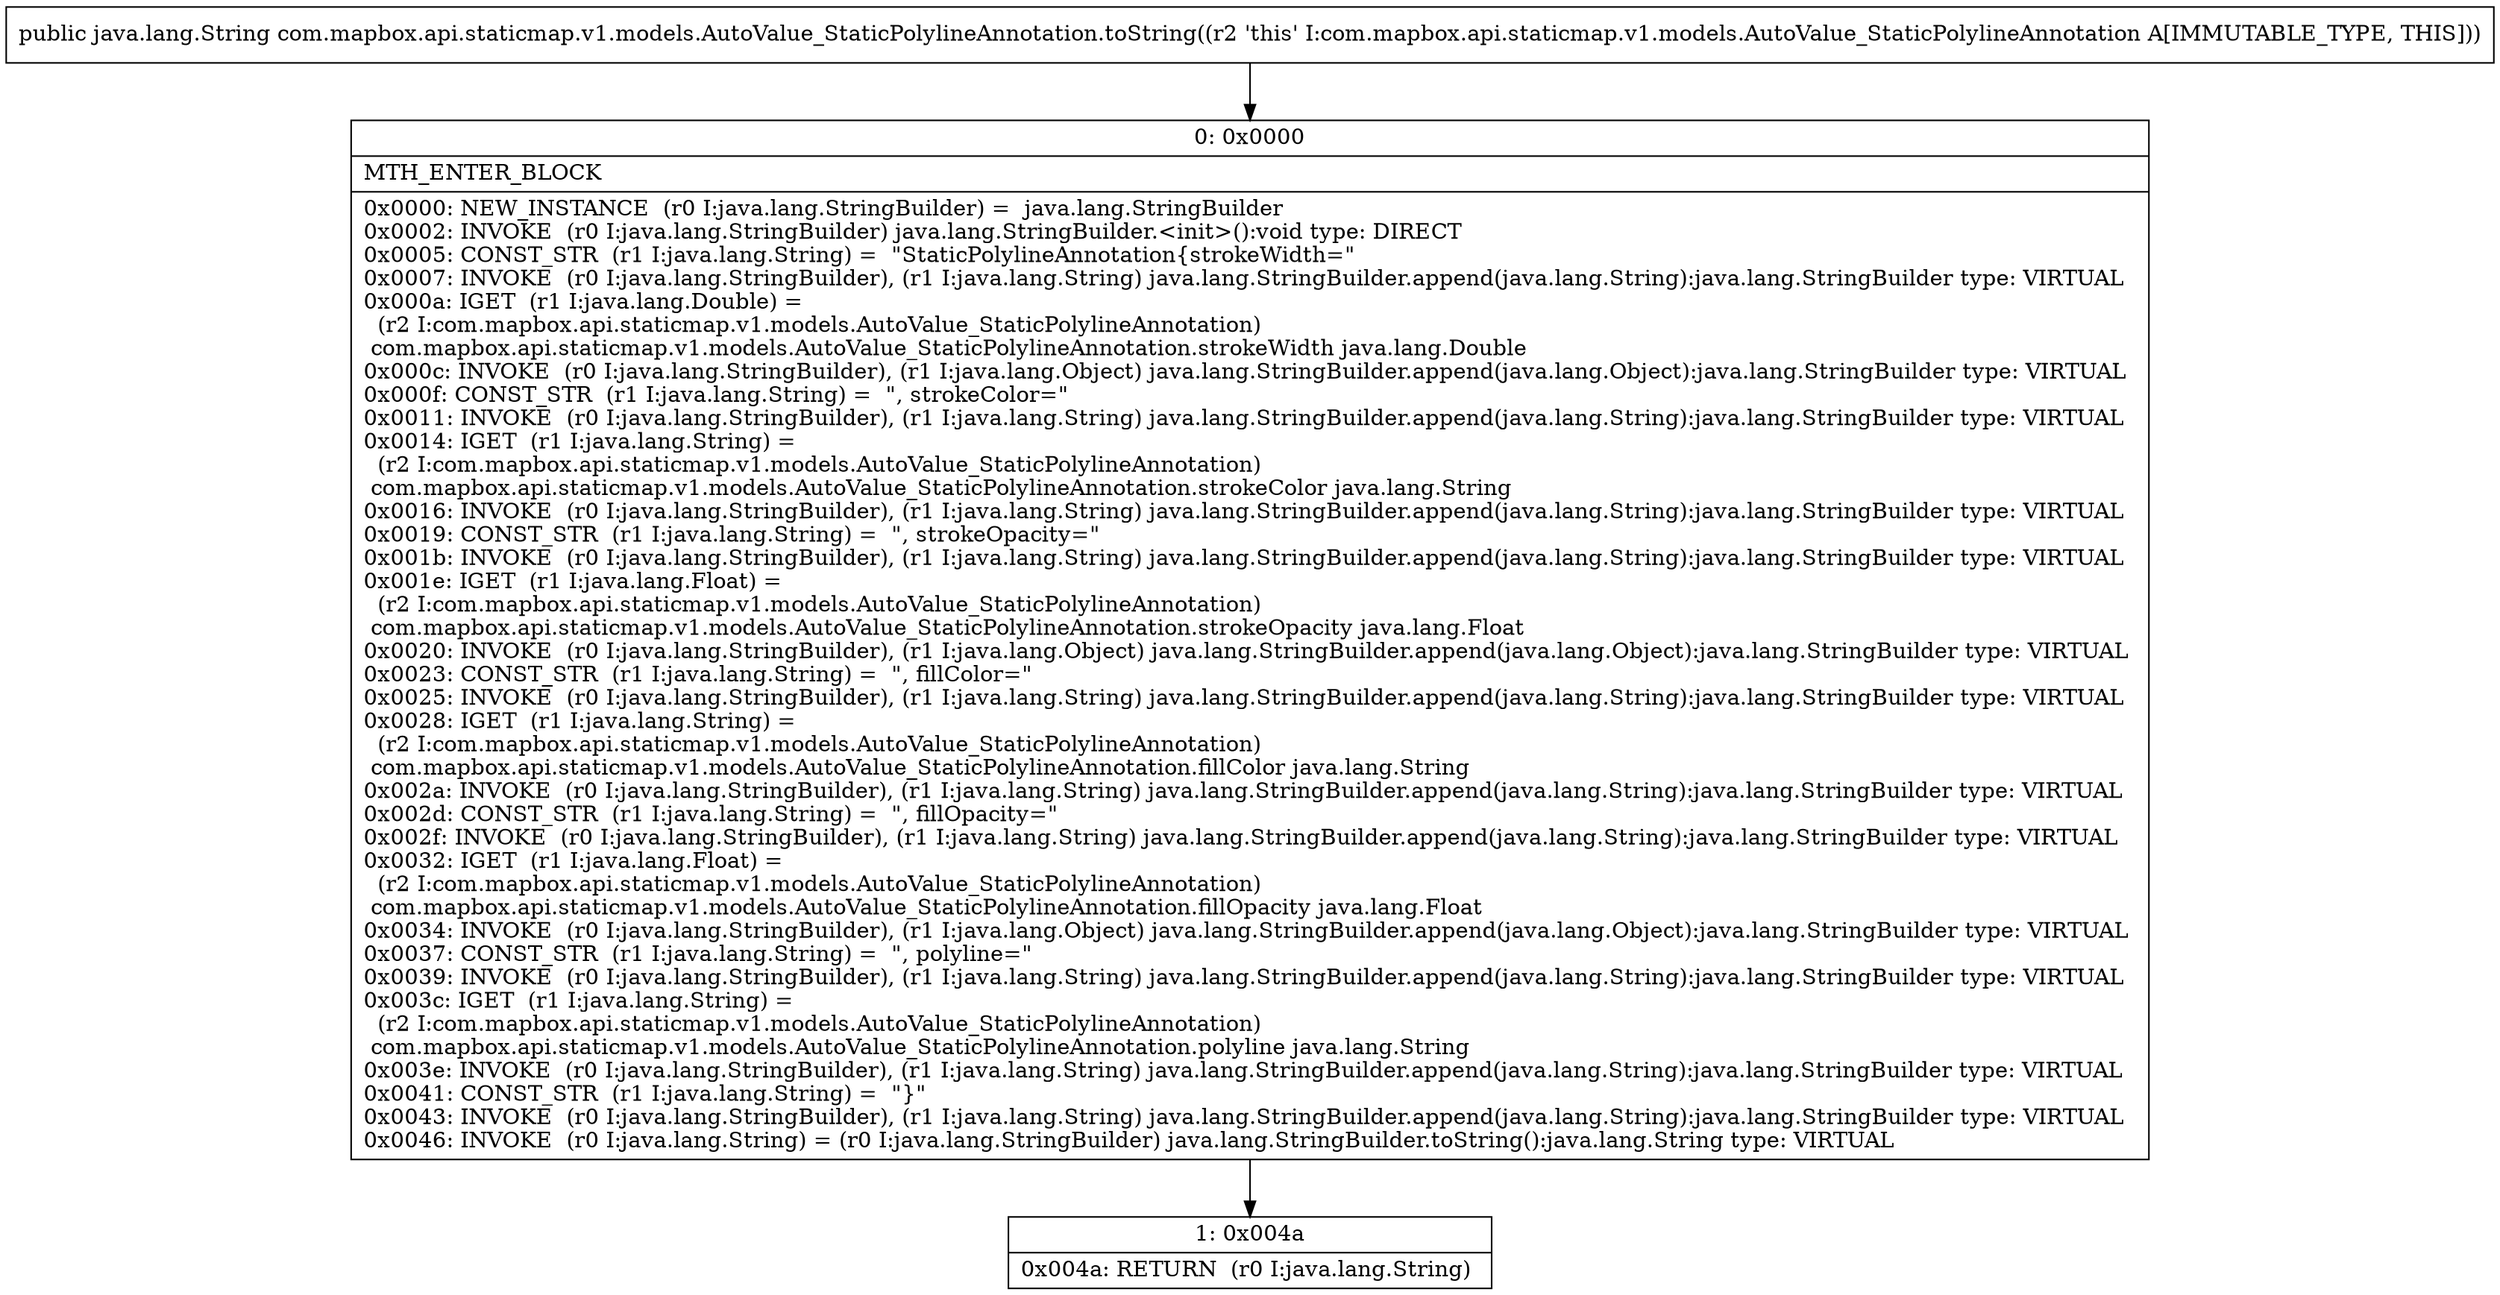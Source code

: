 digraph "CFG forcom.mapbox.api.staticmap.v1.models.AutoValue_StaticPolylineAnnotation.toString()Ljava\/lang\/String;" {
Node_0 [shape=record,label="{0\:\ 0x0000|MTH_ENTER_BLOCK\l|0x0000: NEW_INSTANCE  (r0 I:java.lang.StringBuilder) =  java.lang.StringBuilder \l0x0002: INVOKE  (r0 I:java.lang.StringBuilder) java.lang.StringBuilder.\<init\>():void type: DIRECT \l0x0005: CONST_STR  (r1 I:java.lang.String) =  \"StaticPolylineAnnotation\{strokeWidth=\" \l0x0007: INVOKE  (r0 I:java.lang.StringBuilder), (r1 I:java.lang.String) java.lang.StringBuilder.append(java.lang.String):java.lang.StringBuilder type: VIRTUAL \l0x000a: IGET  (r1 I:java.lang.Double) = \l  (r2 I:com.mapbox.api.staticmap.v1.models.AutoValue_StaticPolylineAnnotation)\l com.mapbox.api.staticmap.v1.models.AutoValue_StaticPolylineAnnotation.strokeWidth java.lang.Double \l0x000c: INVOKE  (r0 I:java.lang.StringBuilder), (r1 I:java.lang.Object) java.lang.StringBuilder.append(java.lang.Object):java.lang.StringBuilder type: VIRTUAL \l0x000f: CONST_STR  (r1 I:java.lang.String) =  \", strokeColor=\" \l0x0011: INVOKE  (r0 I:java.lang.StringBuilder), (r1 I:java.lang.String) java.lang.StringBuilder.append(java.lang.String):java.lang.StringBuilder type: VIRTUAL \l0x0014: IGET  (r1 I:java.lang.String) = \l  (r2 I:com.mapbox.api.staticmap.v1.models.AutoValue_StaticPolylineAnnotation)\l com.mapbox.api.staticmap.v1.models.AutoValue_StaticPolylineAnnotation.strokeColor java.lang.String \l0x0016: INVOKE  (r0 I:java.lang.StringBuilder), (r1 I:java.lang.String) java.lang.StringBuilder.append(java.lang.String):java.lang.StringBuilder type: VIRTUAL \l0x0019: CONST_STR  (r1 I:java.lang.String) =  \", strokeOpacity=\" \l0x001b: INVOKE  (r0 I:java.lang.StringBuilder), (r1 I:java.lang.String) java.lang.StringBuilder.append(java.lang.String):java.lang.StringBuilder type: VIRTUAL \l0x001e: IGET  (r1 I:java.lang.Float) = \l  (r2 I:com.mapbox.api.staticmap.v1.models.AutoValue_StaticPolylineAnnotation)\l com.mapbox.api.staticmap.v1.models.AutoValue_StaticPolylineAnnotation.strokeOpacity java.lang.Float \l0x0020: INVOKE  (r0 I:java.lang.StringBuilder), (r1 I:java.lang.Object) java.lang.StringBuilder.append(java.lang.Object):java.lang.StringBuilder type: VIRTUAL \l0x0023: CONST_STR  (r1 I:java.lang.String) =  \", fillColor=\" \l0x0025: INVOKE  (r0 I:java.lang.StringBuilder), (r1 I:java.lang.String) java.lang.StringBuilder.append(java.lang.String):java.lang.StringBuilder type: VIRTUAL \l0x0028: IGET  (r1 I:java.lang.String) = \l  (r2 I:com.mapbox.api.staticmap.v1.models.AutoValue_StaticPolylineAnnotation)\l com.mapbox.api.staticmap.v1.models.AutoValue_StaticPolylineAnnotation.fillColor java.lang.String \l0x002a: INVOKE  (r0 I:java.lang.StringBuilder), (r1 I:java.lang.String) java.lang.StringBuilder.append(java.lang.String):java.lang.StringBuilder type: VIRTUAL \l0x002d: CONST_STR  (r1 I:java.lang.String) =  \", fillOpacity=\" \l0x002f: INVOKE  (r0 I:java.lang.StringBuilder), (r1 I:java.lang.String) java.lang.StringBuilder.append(java.lang.String):java.lang.StringBuilder type: VIRTUAL \l0x0032: IGET  (r1 I:java.lang.Float) = \l  (r2 I:com.mapbox.api.staticmap.v1.models.AutoValue_StaticPolylineAnnotation)\l com.mapbox.api.staticmap.v1.models.AutoValue_StaticPolylineAnnotation.fillOpacity java.lang.Float \l0x0034: INVOKE  (r0 I:java.lang.StringBuilder), (r1 I:java.lang.Object) java.lang.StringBuilder.append(java.lang.Object):java.lang.StringBuilder type: VIRTUAL \l0x0037: CONST_STR  (r1 I:java.lang.String) =  \", polyline=\" \l0x0039: INVOKE  (r0 I:java.lang.StringBuilder), (r1 I:java.lang.String) java.lang.StringBuilder.append(java.lang.String):java.lang.StringBuilder type: VIRTUAL \l0x003c: IGET  (r1 I:java.lang.String) = \l  (r2 I:com.mapbox.api.staticmap.v1.models.AutoValue_StaticPolylineAnnotation)\l com.mapbox.api.staticmap.v1.models.AutoValue_StaticPolylineAnnotation.polyline java.lang.String \l0x003e: INVOKE  (r0 I:java.lang.StringBuilder), (r1 I:java.lang.String) java.lang.StringBuilder.append(java.lang.String):java.lang.StringBuilder type: VIRTUAL \l0x0041: CONST_STR  (r1 I:java.lang.String) =  \"\}\" \l0x0043: INVOKE  (r0 I:java.lang.StringBuilder), (r1 I:java.lang.String) java.lang.StringBuilder.append(java.lang.String):java.lang.StringBuilder type: VIRTUAL \l0x0046: INVOKE  (r0 I:java.lang.String) = (r0 I:java.lang.StringBuilder) java.lang.StringBuilder.toString():java.lang.String type: VIRTUAL \l}"];
Node_1 [shape=record,label="{1\:\ 0x004a|0x004a: RETURN  (r0 I:java.lang.String) \l}"];
MethodNode[shape=record,label="{public java.lang.String com.mapbox.api.staticmap.v1.models.AutoValue_StaticPolylineAnnotation.toString((r2 'this' I:com.mapbox.api.staticmap.v1.models.AutoValue_StaticPolylineAnnotation A[IMMUTABLE_TYPE, THIS])) }"];
MethodNode -> Node_0;
Node_0 -> Node_1;
}


